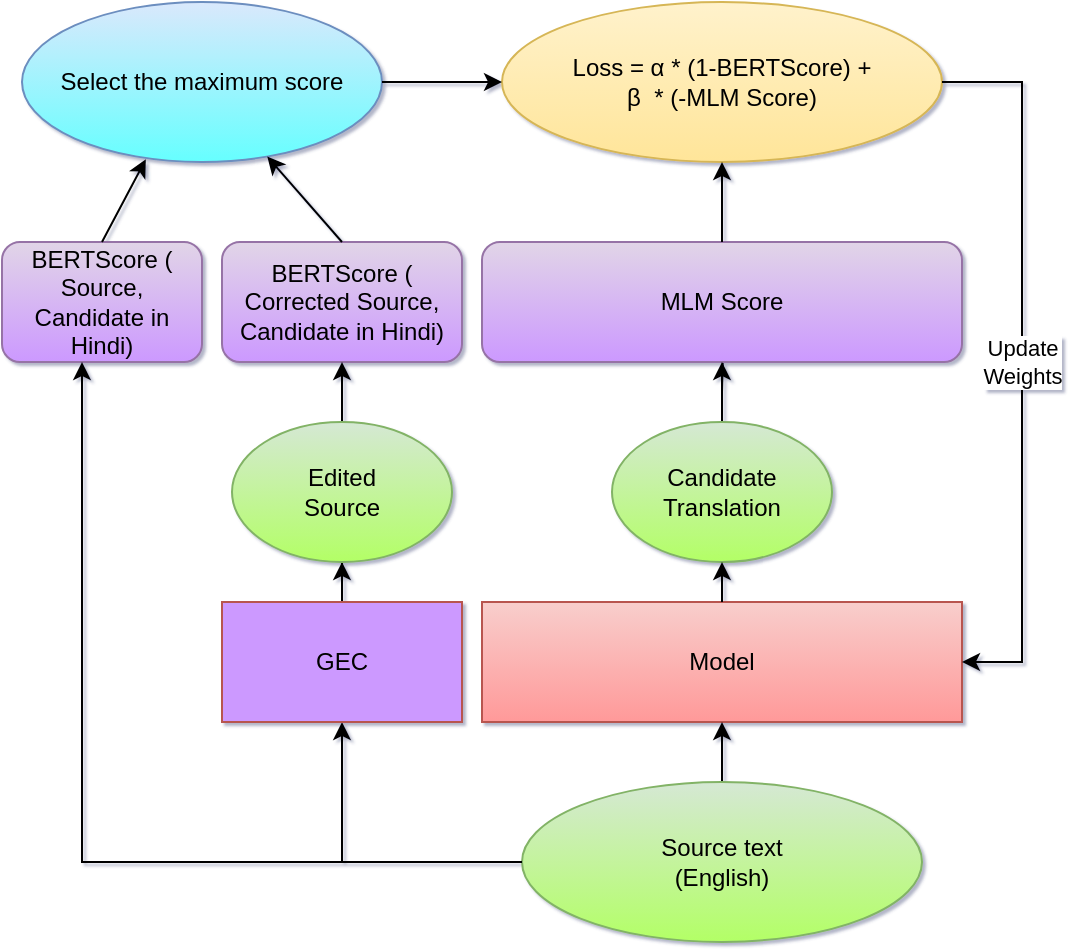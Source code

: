 <mxfile version="20.8.5" type="github">
  <diagram id="4Yl-0jOA9gWWlVtBT1-1" name="Page-1">
    <mxGraphModel dx="992" dy="498" grid="1" gridSize="10" guides="1" tooltips="1" connect="1" arrows="1" fold="1" page="1" pageScale="1" pageWidth="850" pageHeight="1100" background="none" math="0" shadow="1">
      <root>
        <mxCell id="0" />
        <mxCell id="1" parent="0" />
        <mxCell id="TNRDMdXB5AWBM9xc9xOg-2" value="Model" style="rounded=0;whiteSpace=wrap;html=1;fillColor=#f8cecc;strokeColor=#b85450;labelBorderColor=none;gradientColor=#FF9999;" parent="1" vertex="1">
          <mxGeometry x="520" y="620" width="240" height="60" as="geometry" />
        </mxCell>
        <mxCell id="TNRDMdXB5AWBM9xc9xOg-3" value="" style="edgeStyle=orthogonalEdgeStyle;rounded=0;orthogonalLoop=1;jettySize=auto;html=1;labelBorderColor=none;" parent="1" source="TNRDMdXB5AWBM9xc9xOg-4" target="TNRDMdXB5AWBM9xc9xOg-2" edge="1">
          <mxGeometry relative="1" as="geometry" />
        </mxCell>
        <mxCell id="TNRDMdXB5AWBM9xc9xOg-4" value="Source text&lt;br&gt;(English)" style="ellipse;whiteSpace=wrap;html=1;fillColor=#d5e8d4;strokeColor=#82b366;labelBorderColor=none;gradientColor=#B3FF66;" parent="1" vertex="1">
          <mxGeometry x="540" y="710" width="200" height="80" as="geometry" />
        </mxCell>
        <mxCell id="TNRDMdXB5AWBM9xc9xOg-5" value="" style="edgeStyle=orthogonalEdgeStyle;rounded=0;orthogonalLoop=1;jettySize=auto;html=1;labelBorderColor=none;" parent="1" target="TNRDMdXB5AWBM9xc9xOg-10" edge="1">
          <mxGeometry relative="1" as="geometry">
            <mxPoint x="640" y="515" as="sourcePoint" />
          </mxGeometry>
        </mxCell>
        <mxCell id="TNRDMdXB5AWBM9xc9xOg-7" value="" style="endArrow=classic;html=1;rounded=0;exitX=0;exitY=0.5;exitDx=0;exitDy=0;entryX=0.5;entryY=1;entryDx=0;entryDy=0;labelBorderColor=none;" parent="1" source="TNRDMdXB5AWBM9xc9xOg-4" target="TNRDMdXB5AWBM9xc9xOg-9" edge="1">
          <mxGeometry width="50" height="50" relative="1" as="geometry">
            <mxPoint x="640" y="560" as="sourcePoint" />
            <mxPoint x="450" y="650" as="targetPoint" />
            <Array as="points">
              <mxPoint x="450" y="750" />
            </Array>
          </mxGeometry>
        </mxCell>
        <mxCell id="5wUSxXZpx9yLeGlzAe6v-11" value="" style="edgeStyle=orthogonalEdgeStyle;rounded=0;orthogonalLoop=1;jettySize=auto;html=1;" edge="1" parent="1" source="TNRDMdXB5AWBM9xc9xOg-9" target="5wUSxXZpx9yLeGlzAe6v-10">
          <mxGeometry relative="1" as="geometry" />
        </mxCell>
        <mxCell id="TNRDMdXB5AWBM9xc9xOg-9" value="GEC" style="rounded=0;whiteSpace=wrap;html=1;fillColor=#CC99FF;strokeColor=#b85450;labelBorderColor=none;gradientColor=#CC99FF;" parent="1" vertex="1">
          <mxGeometry x="390" y="620" width="120" height="60" as="geometry" />
        </mxCell>
        <mxCell id="TNRDMdXB5AWBM9xc9xOg-10" value="MLM Score" style="rounded=1;whiteSpace=wrap;html=1;fillColor=#e1d5e7;strokeColor=#9673a6;labelBorderColor=none;gradientColor=#CC99FF;" parent="1" vertex="1">
          <mxGeometry x="520" y="440" width="240" height="60" as="geometry" />
        </mxCell>
        <mxCell id="TNRDMdXB5AWBM9xc9xOg-11" value="BERTScore ( Corrected Source, Candidate in Hindi)" style="rounded=1;whiteSpace=wrap;html=1;fillColor=#e1d5e7;strokeColor=#9673a6;labelBorderColor=none;gradientColor=#CC99FF;" parent="1" vertex="1">
          <mxGeometry x="390" y="440" width="120" height="60" as="geometry" />
        </mxCell>
        <mxCell id="TNRDMdXB5AWBM9xc9xOg-13" value="Loss =&amp;nbsp;α&amp;nbsp;* (1-BERTScore) +&lt;br&gt;β&amp;nbsp; * (-MLM Score)" style="ellipse;whiteSpace=wrap;html=1;fillColor=#fff2cc;strokeColor=#d6b656;labelBorderColor=none;gradientColor=#FFE599;" parent="1" vertex="1">
          <mxGeometry x="530" y="320" width="220" height="80" as="geometry" />
        </mxCell>
        <mxCell id="TNRDMdXB5AWBM9xc9xOg-22" value="BERTScore ( Source, Candidate in Hindi)" style="rounded=1;whiteSpace=wrap;html=1;fillColor=#e1d5e7;strokeColor=#9673a6;labelBorderColor=none;gradientColor=#CC99FF;" parent="1" vertex="1">
          <mxGeometry x="280" y="440" width="100" height="60" as="geometry" />
        </mxCell>
        <mxCell id="TNRDMdXB5AWBM9xc9xOg-26" value="" style="endArrow=classic;html=1;rounded=0;entryX=0.4;entryY=1;entryDx=0;entryDy=0;entryPerimeter=0;labelBorderColor=none;" parent="1" target="TNRDMdXB5AWBM9xc9xOg-22" edge="1">
          <mxGeometry width="50" height="50" relative="1" as="geometry">
            <mxPoint x="450" y="750" as="sourcePoint" />
            <mxPoint x="450" y="480" as="targetPoint" />
            <Array as="points">
              <mxPoint x="320" y="750" />
            </Array>
          </mxGeometry>
        </mxCell>
        <mxCell id="TNRDMdXB5AWBM9xc9xOg-27" value="Select the maximum score" style="ellipse;whiteSpace=wrap;html=1;fillColor=#dae8fc;strokeColor=#6c8ebf;labelBorderColor=none;gradientColor=#66FFFF;" parent="1" vertex="1">
          <mxGeometry x="290" y="320" width="180" height="80" as="geometry" />
        </mxCell>
        <mxCell id="5wUSxXZpx9yLeGlzAe6v-13" value="" style="edgeStyle=orthogonalEdgeStyle;rounded=0;orthogonalLoop=1;jettySize=auto;html=1;" edge="1" parent="1" source="5wUSxXZpx9yLeGlzAe6v-2" target="TNRDMdXB5AWBM9xc9xOg-10">
          <mxGeometry relative="1" as="geometry" />
        </mxCell>
        <mxCell id="5wUSxXZpx9yLeGlzAe6v-2" value="Candidate&lt;br&gt;Translation" style="ellipse;whiteSpace=wrap;html=1;fillColor=#d5e8d4;strokeColor=#82b366;labelBorderColor=none;gradientColor=#B3FF66;" vertex="1" parent="1">
          <mxGeometry x="585" y="530" width="110" height="70" as="geometry" />
        </mxCell>
        <mxCell id="5wUSxXZpx9yLeGlzAe6v-3" value="" style="endArrow=classic;html=1;rounded=0;exitX=0.5;exitY=0;exitDx=0;exitDy=0;entryX=0.344;entryY=0.983;entryDx=0;entryDy=0;labelBorderColor=none;entryPerimeter=0;" edge="1" parent="1" source="TNRDMdXB5AWBM9xc9xOg-22" target="TNRDMdXB5AWBM9xc9xOg-27">
          <mxGeometry width="50" height="50" relative="1" as="geometry">
            <mxPoint x="480" y="530" as="sourcePoint" />
            <mxPoint x="530" y="480" as="targetPoint" />
          </mxGeometry>
        </mxCell>
        <mxCell id="5wUSxXZpx9yLeGlzAe6v-4" value="" style="endArrow=classic;html=1;rounded=0;exitX=0.5;exitY=0;exitDx=0;exitDy=0;labelBorderColor=none;" edge="1" parent="1" source="TNRDMdXB5AWBM9xc9xOg-11" target="TNRDMdXB5AWBM9xc9xOg-27">
          <mxGeometry width="50" height="50" relative="1" as="geometry">
            <mxPoint x="480" y="530" as="sourcePoint" />
            <mxPoint x="530" y="480" as="targetPoint" />
          </mxGeometry>
        </mxCell>
        <mxCell id="5wUSxXZpx9yLeGlzAe6v-5" value="" style="endArrow=classic;html=1;rounded=0;exitX=0.5;exitY=0;exitDx=0;exitDy=0;labelBorderColor=none;" edge="1" parent="1" source="TNRDMdXB5AWBM9xc9xOg-10" target="TNRDMdXB5AWBM9xc9xOg-13">
          <mxGeometry width="50" height="50" relative="1" as="geometry">
            <mxPoint x="480" y="530" as="sourcePoint" />
            <mxPoint x="530" y="480" as="targetPoint" />
          </mxGeometry>
        </mxCell>
        <mxCell id="5wUSxXZpx9yLeGlzAe6v-6" value="" style="endArrow=classic;html=1;rounded=0;exitX=1;exitY=0.5;exitDx=0;exitDy=0;labelBorderColor=none;" edge="1" parent="1" source="TNRDMdXB5AWBM9xc9xOg-27" target="TNRDMdXB5AWBM9xc9xOg-13">
          <mxGeometry width="50" height="50" relative="1" as="geometry">
            <mxPoint x="480" y="530" as="sourcePoint" />
            <mxPoint x="530" y="480" as="targetPoint" />
          </mxGeometry>
        </mxCell>
        <mxCell id="5wUSxXZpx9yLeGlzAe6v-7" value="" style="endArrow=classic;html=1;rounded=0;exitX=1;exitY=0.5;exitDx=0;exitDy=0;entryX=1;entryY=0.5;entryDx=0;entryDy=0;labelBorderColor=none;" edge="1" parent="1" source="TNRDMdXB5AWBM9xc9xOg-13" target="TNRDMdXB5AWBM9xc9xOg-2">
          <mxGeometry relative="1" as="geometry">
            <mxPoint x="460" y="500" as="sourcePoint" />
            <mxPoint x="560" y="500" as="targetPoint" />
            <Array as="points">
              <mxPoint x="790" y="360" />
              <mxPoint x="790" y="650" />
            </Array>
          </mxGeometry>
        </mxCell>
        <mxCell id="5wUSxXZpx9yLeGlzAe6v-8" value="Update&lt;br&gt;Weights" style="edgeLabel;resizable=0;html=1;align=center;verticalAlign=middle;labelBorderColor=none;" connectable="0" vertex="1" parent="5wUSxXZpx9yLeGlzAe6v-7">
          <mxGeometry relative="1" as="geometry" />
        </mxCell>
        <mxCell id="5wUSxXZpx9yLeGlzAe6v-12" value="" style="edgeStyle=orthogonalEdgeStyle;rounded=0;orthogonalLoop=1;jettySize=auto;html=1;" edge="1" parent="1" source="5wUSxXZpx9yLeGlzAe6v-10" target="TNRDMdXB5AWBM9xc9xOg-11">
          <mxGeometry relative="1" as="geometry" />
        </mxCell>
        <mxCell id="5wUSxXZpx9yLeGlzAe6v-10" value="Edited&lt;br&gt;Source" style="ellipse;whiteSpace=wrap;html=1;fillColor=#d5e8d4;strokeColor=#82b366;labelBorderColor=none;gradientColor=#B3FF66;" vertex="1" parent="1">
          <mxGeometry x="395" y="530" width="110" height="70" as="geometry" />
        </mxCell>
        <mxCell id="5wUSxXZpx9yLeGlzAe6v-14" value="" style="endArrow=classic;html=1;rounded=0;exitX=0.5;exitY=0;exitDx=0;exitDy=0;entryX=0.5;entryY=1;entryDx=0;entryDy=0;" edge="1" parent="1" source="TNRDMdXB5AWBM9xc9xOg-2" target="5wUSxXZpx9yLeGlzAe6v-2">
          <mxGeometry width="50" height="50" relative="1" as="geometry">
            <mxPoint x="480" y="700" as="sourcePoint" />
            <mxPoint x="530" y="650" as="targetPoint" />
          </mxGeometry>
        </mxCell>
      </root>
    </mxGraphModel>
  </diagram>
</mxfile>
